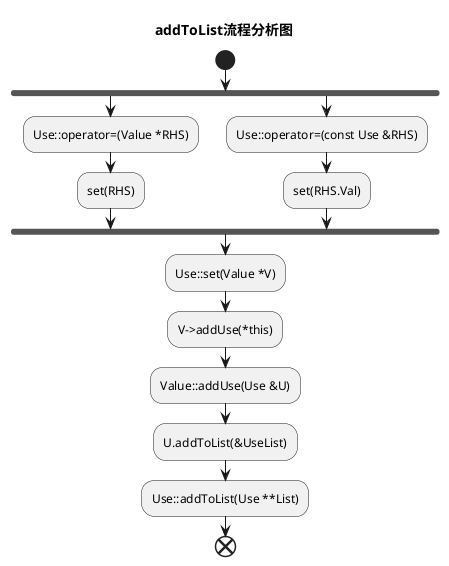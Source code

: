 @startuml

title "addToList流程分析图"

start

fork
  :Use::operator=(Value *RHS);
  :set(RHS);
fork again
  :Use::operator=(const Use &RHS);
  :set(RHS.Val);
end fork

:Use::set(Value *V);

:V->addUse(*this);

:Value::addUse(Use &U);

:U.addToList(&UseList);

:Use::addToList(Use **List);

end

@enduml